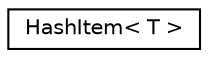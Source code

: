 digraph "Graphical Class Hierarchy"
{
  edge [fontname="Helvetica",fontsize="10",labelfontname="Helvetica",labelfontsize="10"];
  node [fontname="Helvetica",fontsize="10",shape=record];
  rankdir="LR";
  Node1 [label="HashItem\< T \>",height=0.2,width=0.4,color="black", fillcolor="white", style="filled",URL="$class_hash_item.html"];
}
